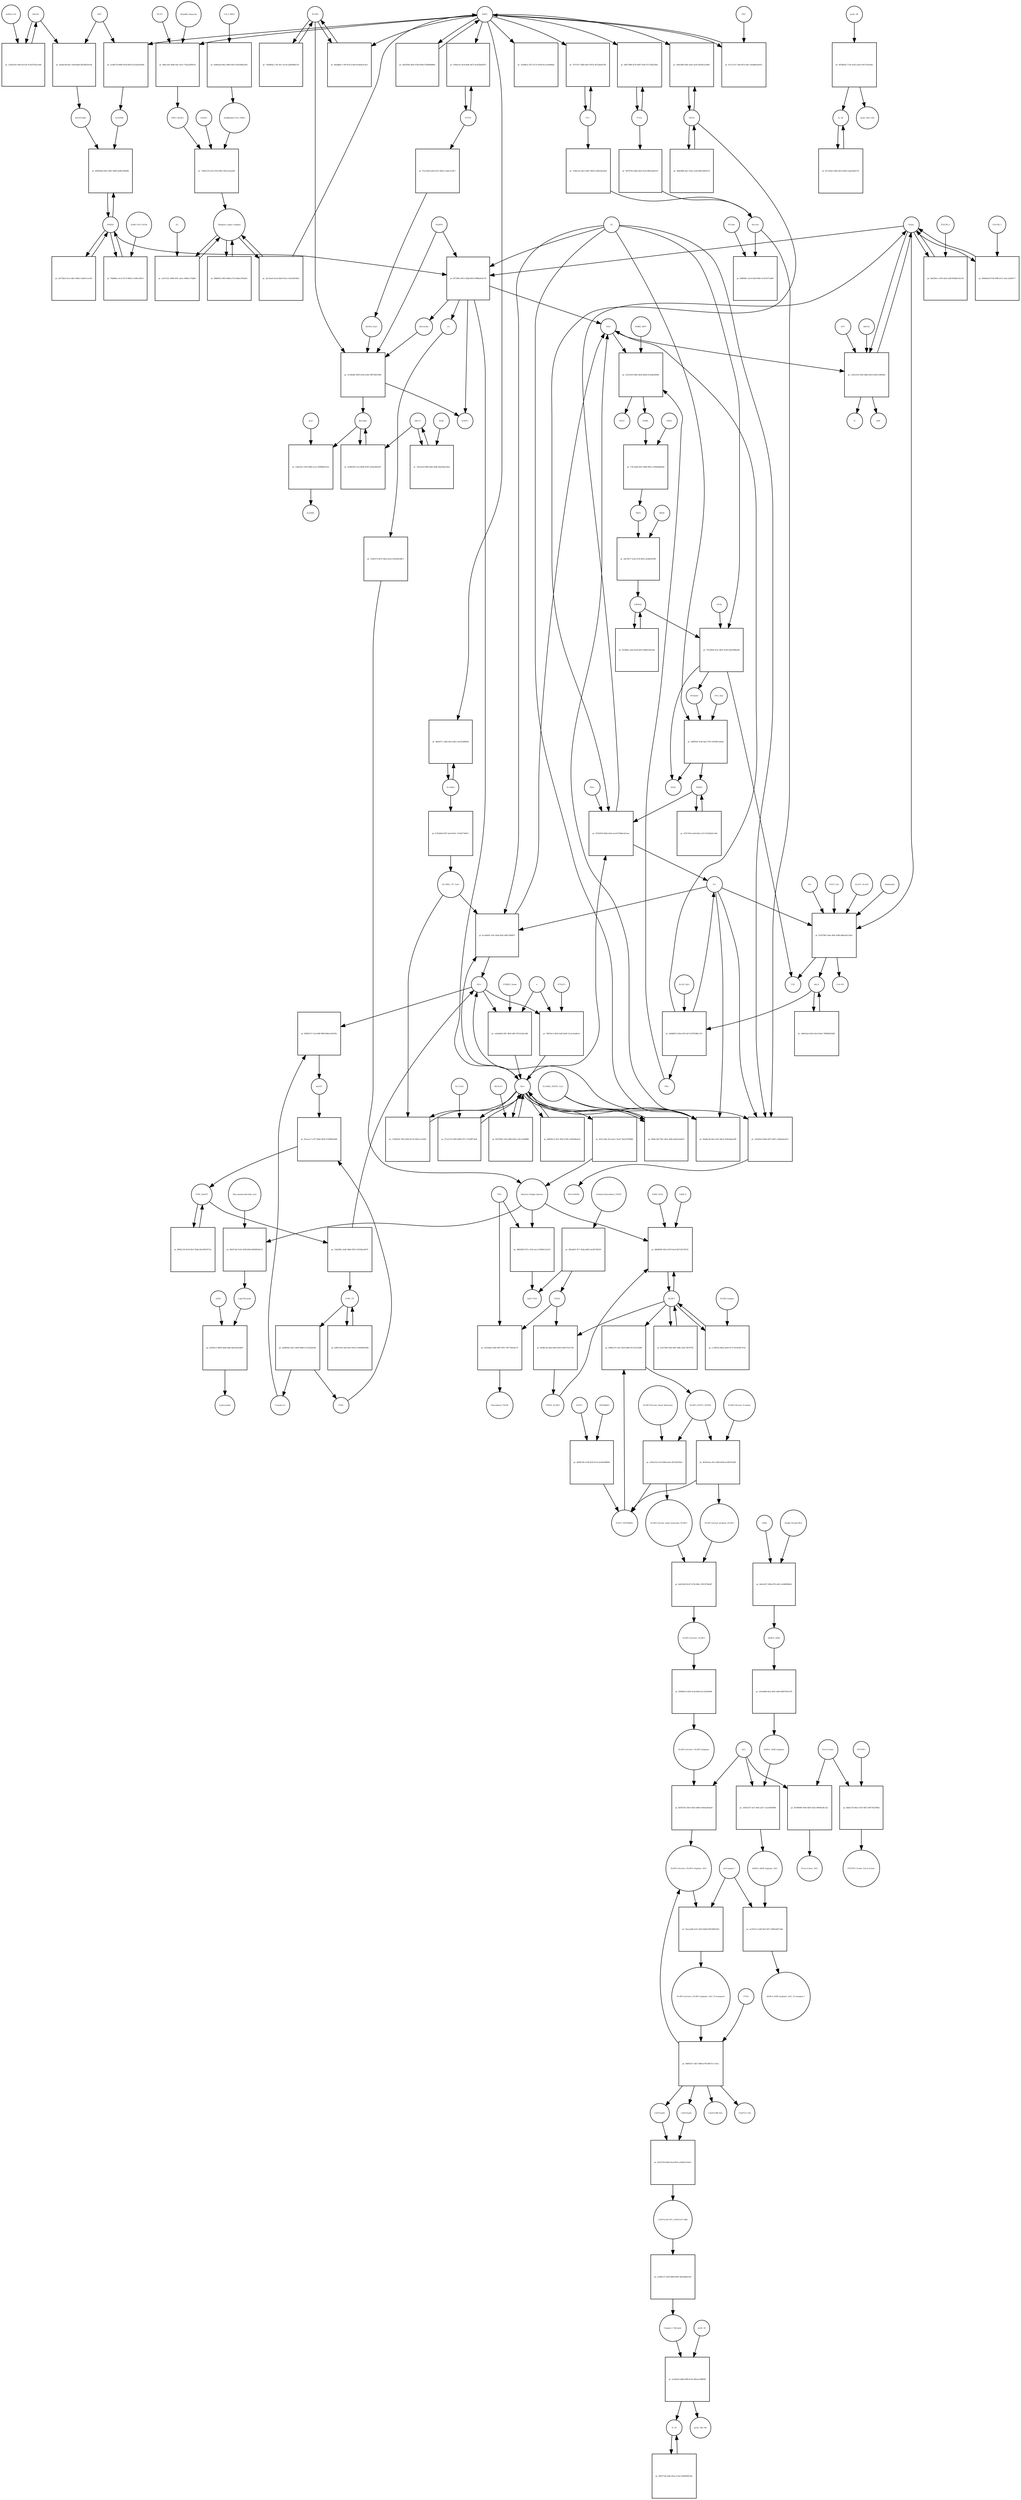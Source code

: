 strict digraph  {
Heme [annotation="urn_miriam_obo.chebi_CHEBI%3A30413", bipartite=0, cls="simple chemical", fontsize=4, label=Heme, shape=circle];
"pr_6f729fe3-df13-458d-b933-099fbe433c78" [annotation="", bipartite=1, cls=process, fontsize=4, label="pr_6f729fe3-df13-458d-b933-099fbe433c78", shape=square];
Biliverdin [annotation="urn_miriam_obo.chebi_CHEBI%3A17033", bipartite=0, cls="simple chemical", fontsize=4, label=Biliverdin, shape=circle];
HMOX1 [annotation=urn_miriam_uniprot_P09601, bipartite=0, cls=macromolecule, fontsize=4, label=HMOX1, shape=circle];
O2 [annotation="urn_miriam_obo.chebi_CHEBI%3A15379", bipartite=0, cls="simple chemical", fontsize=4, label=O2, shape=circle];
NADPH [annotation="urn_miriam_obo.chebi_CHEBI%3A16474", bipartite=0, cls="simple chemical", fontsize=4, label=NADPH, shape=circle];
H2O [annotation="urn_miriam_obo.chebi_CHEBI%3A15377", bipartite=0, cls="simple chemical", fontsize=4, label=H2O, shape=circle];
"Fe2+" [annotation="urn_miriam_obo.chebi_CHEBI%3A29033", bipartite=0, cls="simple chemical", fontsize=4, label="Fe2+", shape=circle];
"NADP+" [annotation="urn_miriam_obo.chebi_CHEBI%3A18009", bipartite=0, cls="simple chemical", fontsize=4, label="NADP+", shape=circle];
CO [annotation="urn_miriam_obo.chebi_CHEBI%3A17245", bipartite=0, cls="simple chemical", fontsize=4, label=CO, shape=circle];
"pr_5be050c1-1d7b-4eaf-a36f-f826b2161e39" [annotation="", bipartite=1, cls=process, fontsize=4, label="pr_5be050c1-1d7b-4eaf-a36f-f826b2161e39", shape=square];
"FLVCR1-2" [annotation=urn_miriam_uniprot_Q9Y5Y0, bipartite=0, cls=macromolecule, fontsize=4, label="FLVCR1-2", shape=circle];
"pr_3c18eb4e-4903-4cb4-a384-399792f51d96" [annotation="", bipartite=1, cls=process, fontsize=4, label="pr_3c18eb4e-4903-4cb4-a384-399792f51d96", shape=square];
Bilirubin [annotation="urn_miriam_obo.chebi_CHEBI%3A16990", bipartite=0, cls="simple chemical", fontsize=4, label=Bilirubin, shape=circle];
BLVRB [annotation=urn_miriam_uniprot_P30043, bipartite=0, cls=macromolecule, fontsize=4, label=BLVRB, shape=circle];
"BLVRA_Zn2+" [annotation="urn_miriam_obo.chebi_CHEBI%3A29805|urn_miriam_uniprot_P53004", bipartite=0, cls=complex, fontsize=4, label="BLVRA_Zn2+", shape=circle];
"pr_ae28f258-121a-49d4-9c06-3c94a30ea567" [annotation="", bipartite=1, cls=process, fontsize=4, label="pr_ae28f258-121a-49d4-9c06-3c94a30ea567", shape=square];
ABCC1 [annotation=urn_miriam_uniprot_P02768, bipartite=0, cls=macromolecule, fontsize=4, label=ABCC1, shape=circle];
"pr_13823412-5562-46b4-ace3-3f588d055cb3" [annotation="", bipartite=1, cls=process, fontsize=4, label="pr_13823412-5562-46b4-ace3-3f588d055cb3", shape=square];
ALB [annotation=urn_miriam_uniprot_P02768, bipartite=0, cls=macromolecule, fontsize=4, label=ALB, shape=circle];
"ALB/BIL" [annotation="urn_miriam_uniprot_P02768|urn_miriam_obo.chebi_CHEBI%3A16990", bipartite=0, cls=complex, fontsize=4, label="ALB/BIL", shape=circle];
NRF2 [annotation="", bipartite=0, cls=macromolecule, fontsize=4, label=NRF2, shape=circle];
"pr_2c4bf716-6690-455d-8455-b123e45e59b4" [annotation="", bipartite=1, cls=process, fontsize=4, label="pr_2c4bf716-6690-455d-8455-b123e45e59b4", shape=square];
MAF [annotation=urn_miriam_uniprot_O75444, bipartite=0, cls=macromolecule, fontsize=4, label=MAF, shape=circle];
"Nrf2/Maf" [annotation="", bipartite=0, cls=complex, fontsize=4, label="Nrf2/Maf", shape=circle];
"pr_ed2afc9b-0fec-43fd-bb04-d832f8203c64" [annotation="", bipartite=1, cls=process, fontsize=4, label="pr_ed2afc9b-0fec-43fd-bb04-d832f8203c64", shape=square];
BACH1 [annotation=urn_miriam_uniprot_O14867, bipartite=0, cls=macromolecule, fontsize=4, label=BACH1, shape=circle];
"BACH1/Maf" [annotation="", bipartite=0, cls=complex, fontsize=4, label="BACH1/Maf", shape=circle];
"pr_22202e18-cfb9-4cf3-8c74-fef57ba1c6d4" [annotation="", bipartite=1, cls=process, fontsize=4, label="pr_22202e18-cfb9-4cf3-8c74-fef57ba1c6d4", shape=square];
"miRNA-155" [annotation=urn_miriam_ncbigene_406947, bipartite=0, cls="nucleic acid feature", fontsize=4, label="miRNA-155", shape=circle];
"pr_b04564a8-04a1-44b7-9d0d-4a4f5c90fd08" [annotation="", bipartite=1, cls=process, fontsize=4, label="pr_b04564a8-04a1-44b7-9d0d-4a4f5c90fd08", shape=square];
PRIN9 [annotation="urn_miriam_obo.chebi_CHEBI%3A15430", bipartite=0, cls="simple chemical", fontsize=4, label=PRIN9, shape=circle];
"pr_5391f033-8d2b-4a54-aac9-874bbcda7aae" [annotation="", bipartite=1, cls=process, fontsize=4, label="pr_5391f033-8d2b-4a54-aac9-874bbcda7aae", shape=square];
FECH [annotation=urn_miriam_uniprot_P22830, bipartite=0, cls=macromolecule, fontsize=4, label=FECH, shape=circle];
"Pb2+" [annotation="urn_miriam_obo.chebi_CHEBI%3A27889", bipartite=0, cls="simple chemical", fontsize=4, label="Pb2+", shape=circle];
"H+" [annotation="urn_miriam_obo.chebi_CHEBI%3A15378", bipartite=0, cls="simple chemical", fontsize=4, label="H+", shape=circle];
"SUCC-CoA" [annotation="urn_miriam_obo.chebi_CHEBI%3A57292", bipartite=0, cls="simple chemical", fontsize=4, label="SUCC-CoA", shape=circle];
"pr_03357865-18ea-40fe-938b-d66aa05136e4" [annotation="", bipartite=1, cls=process, fontsize=4, label="pr_03357865-18ea-40fe-938b-d66aa05136e4", shape=square];
dALA [annotation="urn_miriam_obo.chebi_CHEBI%3A356416", bipartite=0, cls="simple chemical", fontsize=4, label=dALA, shape=circle];
ALAS1_ALAS2 [annotation="urn_miriam_uniprot_P13196|urn_miriam_uniprot_P22557", bipartite=0, cls=complex, fontsize=4, label=ALAS1_ALAS2, shape=circle];
Panhematin [annotation="urn_miriam_obo.chebi_CHEBI%3A50385", bipartite=0, cls="simple chemical", fontsize=4, label=Panhematin, shape=circle];
Gly [annotation="urn_miriam_obo.chebi_CHEBI%3A57305", bipartite=0, cls="simple chemical", fontsize=4, label=Gly, shape=circle];
"CoA-SH" [annotation="urn_miriam_obo.chebi_CHEBI%3A15346", bipartite=0, cls="simple chemical", fontsize=4, label="CoA-SH", shape=circle];
CO2 [annotation="urn_miriam_obo.chebi_CHEBI%3A16526", bipartite=0, cls="simple chemical", fontsize=4, label=CO2, shape=circle];
"pr_06bc1d1e-d0df-42fc-ab11-702aa50f951d" [annotation="", bipartite=1, cls=process, fontsize=4, label="pr_06bc1d1e-d0df-42fc-ab11-702aa50f951d", shape=square];
KEAP1 [annotation=urn_miriam_uniprot_Q14145, bipartite=0, cls=macromolecule, fontsize=4, label=KEAP1, shape=circle];
NRF2_KEAP1 [annotation="urn_miriam_uniprot_Q14145|urn_miriam_uniprot_Q16236", bipartite=0, cls=complex, fontsize=4, label=NRF2_KEAP1, shape=circle];
"Dimethly fumarate" [annotation="urn_miriam_obo.chebi_CHEBI%3A76004", bipartite=0, cls="simple chemical", fontsize=4, label="Dimethly fumarate", shape=circle];
"Ubiquitin Ligase Complex" [annotation="urn_miriam_uniprot_Q14145|urn_miriam_uniprot_Q15843|urn_miriam_uniprot_Q13618|urn_miriam_uniprot_P62877|urn_miriam_uniprot_Q16236|urn_miriam_uniprot_P0CG48|urn_miriam_pubmed_19940261|urn_miriam_interpro_IPR000608", bipartite=0, cls=complex, fontsize=4, label="Ubiquitin Ligase Complex", shape=circle];
"pr_b9bbf912-0f54-44bd-a723-640aa7054261" [annotation="", bipartite=1, cls=process, fontsize=4, label="pr_b9bbf912-0f54-44bd-a723-640aa7054261", shape=square];
"pr_44d46851-bd3a-42f3-8e7d-0d7f288ac101" [annotation="", bipartite=1, cls=process, fontsize=4, label="pr_44d46851-bd3a-42f3-8e7d-0d7f288ac101", shape=square];
PBG [annotation="urn_miriam_obo.chebi_CHEBI%3A58126", bipartite=0, cls="simple chemical", fontsize=4, label=PBG, shape=circle];
"ALAD_Zn2+" [annotation="urn_miriam_uniprot_P13716|urn_miriam_obo.chebi_CHEBI%3A29105", bipartite=0, cls=complex, fontsize=4, label="ALAD_Zn2+", shape=circle];
"pr_e2522203-fdbe-4b5d-8a8d-d15adb5d04f6" [annotation="", bipartite=1, cls=process, fontsize=4, label="pr_e2522203-fdbe-4b5d-8a8d-d15adb5d04f6", shape=square];
HMBL [annotation="urn_miriam_obo.chebi_CHEBI%3A57845", bipartite=0, cls="simple chemical", fontsize=4, label=HMBL, shape=circle];
HMBS_DIPY [annotation="urn_miriam_obo.chebi_CHEBI%3A36319|urn_miriam_uniprot_P08397", bipartite=0, cls=complex, fontsize=4, label=HMBS_DIPY, shape=circle];
"NH4+" [annotation="urn_miriam_obo.chebi_CHEBI%3A28938", bipartite=0, cls="simple chemical", fontsize=4, label="NH4+", shape=circle];
"pr_179c3e6b-3837-4b04-9852-c585deb6be9d" [annotation="", bipartite=1, cls=process, fontsize=4, label="pr_179c3e6b-3837-4b04-9852-c585deb6be9d", shape=square];
URO3 [annotation="urn_miriam_obo.chebi_CHEBI%3A15437", bipartite=0, cls="simple chemical", fontsize=4, label=URO3, shape=circle];
UROS [annotation=urn_miriam_uniprot_P10746, bipartite=0, cls=macromolecule, fontsize=4, label=UROS, shape=circle];
"pr_a4e7de77-2a2f-4130-881a-af28af2f1f8f" [annotation="", bipartite=1, cls=process, fontsize=4, label="pr_a4e7de77-2a2f-4130-881a-af28af2f1f8f", shape=square];
COPRO3 [annotation="urn_miriam_obo.chebi_CHEBI%3A15439", bipartite=0, cls="simple chemical", fontsize=4, label=COPRO3, shape=circle];
UROD [annotation=urn_miriam_uniprot_P06132, bipartite=0, cls=macromolecule, fontsize=4, label=UROD, shape=circle];
"pr_7f1c6644-552c-4d91-9c84-e46c9fdfb269" [annotation="", bipartite=1, cls=process, fontsize=4, label="pr_7f1c6644-552c-4d91-9c84-e46c9fdfb269", shape=square];
PPGEN9 [annotation="urn_miriam_obo.chebi_CHEBI%3A15435", bipartite=0, cls="simple chemical", fontsize=4, label=PPGEN9, shape=circle];
CPOX [annotation=urn_miriam_uniprot_P36551, bipartite=0, cls=macromolecule, fontsize=4, label=CPOX, shape=circle];
H2O2 [annotation="urn_miriam_obo.chebi_CHEBI%3A16240", bipartite=0, cls="simple chemical", fontsize=4, label=H2O2, shape=circle];
"pr_a08f05d7-4cdf-4acf-970c-49166fc2daa0" [annotation="", bipartite=1, cls=process, fontsize=4, label="pr_a08f05d7-4cdf-4acf-970c-49166fc2daa0", shape=square];
PPO_FAD [annotation="urn_miriam_obo.chebi_CHEBI%3A16238|urn_miriam_uniprot_P50336", bipartite=0, cls=complex, fontsize=4, label=PPO_FAD, shape=circle];
"pr_daf2958a-d45f-476b-839d-f7a8009b9bfe" [annotation="", bipartite=1, cls=process, fontsize=4, label="pr_daf2958a-d45f-476b-839d-f7a8009b9bfe", shape=square];
"pr_e69d14a5-d3e6-42a3-b0e5-789680632fd6" [annotation="", bipartite=1, cls="uncertain process", fontsize=4, label="pr_e69d14a5-d3e6-42a3-b0e5-789680632fd6", shape=square];
"pr_f5c88fee-a0af-4a30-b6c9-04b8253f5e4a" [annotation="", bipartite=1, cls="uncertain process", fontsize=4, label="pr_f5c88fee-a0af-4a30-b6c9-04b8253f5e4a", shape=square];
"pr_4791741b-eebf-46a5-a131-87a65b2e134e" [annotation="", bipartite=1, cls="uncertain process", fontsize=4, label="pr_4791741b-eebf-46a5-a131-87a65b2e134e", shape=square];
"Poly-unsaturated fatty acid" [annotation="urn_miriam_obo.chebi_CHEBI%3A26208", bipartite=0, cls="simple chemical", fontsize=4, label="Poly-unsaturated fatty acid", shape=circle];
"pr_f8e97cbb-5142-439f-b94d-000f4f028c25" [annotation="", bipartite=1, cls=process, fontsize=4, label="pr_f8e97cbb-5142-439f-b94d-000f4f028c25", shape=square];
"Lipid Peroxide" [annotation="urn_miriam_obo.chebi_CHEBI%3A61051", bipartite=0, cls="simple chemical", fontsize=4, label="Lipid Peroxide", shape=circle];
"Reactive Oxygen Species" [annotation="urn_miriam_obo.chebi_CHEBI%3A26523", bipartite=0, cls="simple chemical", fontsize=4, label="Reactive Oxygen Species", shape=circle];
"pr_1d32d5a5-f6b0-4d75-a643-c39d2a6a2915" [annotation="", bipartite=1, cls=process, fontsize=4, label="pr_1d32d5a5-f6b0-4d75-a643-c39d2a6a2915", shape=square];
"Fe(3+)O(OH)" [annotation="urn_miriam_obo.chebi_CHEBI%3A78619", bipartite=0, cls="simple chemical", fontsize=4, label="Fe(3+)O(OH)", shape=circle];
Ferritin [annotation=urn_miriam_uniprot_P02794, bipartite=0, cls=complex, fontsize=4, label=Ferritin, shape=circle];
"pr_7c646226-7942-4d50-8c18-160e1c2c9243" [annotation="", bipartite=1, cls=process, fontsize=4, label="pr_7c646226-7942-4d50-8c18-160e1c2c9243", shape=square];
"SLC40A1_CP_Cu2+" [annotation="urn_miriam_uniprot_P00450|urn_miriam_uniprot_Q9NP59|urn_miriam_obo.chebi_CHEBI%3A29036", bipartite=0, cls=complex, fontsize=4, label="SLC40A1_CP_Cu2+", shape=circle];
"pr_bc3a4645-218c-45de-bb1f-affb176bf831" [annotation="", bipartite=1, cls=process, fontsize=4, label="pr_bc3a4645-218c-45de-bb1f-affb176bf831", shape=square];
"Fe3+" [annotation="urn_miriam_obo.chebi_CHEBI%3A29034", bipartite=0, cls="simple chemical", fontsize=4, label="Fe3+", shape=circle];
SLC40A1 [annotation=urn_miriam_ncbigene_30061, bipartite=0, cls="nucleic acid feature", fontsize=4, label=SLC40A1, shape=circle];
"pr_8bef0711-1b83-40c4-affa-cdc047dd802b" [annotation="", bipartite=1, cls=process, fontsize=4, label="pr_8bef0711-1b83-40c4-affa-cdc047dd802b", shape=square];
FTH1 [annotation=urn_miriam_ncbigene_2495, bipartite=0, cls="nucleic acid feature", fontsize=4, label=FTH1, shape=circle];
"pr_e8917998-427b-4097-9245-971728a52f0a" [annotation="", bipartite=1, cls=process, fontsize=4, label="pr_e8917998-427b-4097-9245-971728a52f0a", shape=square];
FTL [annotation=urn_miriam_ncbigene_2512, bipartite=0, cls="nucleic acid feature", fontsize=4, label=FTL, shape=circle];
"pr_76727fc7-d4f9-4e67-9974-3b72a6a937fb" [annotation="", bipartite=1, cls=process, fontsize=4, label="pr_76727fc7-d4f9-4e67-9974-3b72a6a937fb", shape=square];
"pr_56f7d7b5-29ba-4fa0-931b-bffdcab03107" [annotation="", bipartite=1, cls=process, fontsize=4, label="pr_56f7d7b5-29ba-4fa0-931b-bffdcab03107", shape=square];
"pr_743b1e1e-d0c2-4b47-9828-143b224e36a5" [annotation="", bipartite=1, cls=process, fontsize=4, label="pr_743b1e1e-d0c2-4b47-9828-143b224e36a5", shape=square];
"pr_39ee2fb9-58d1-4e0c-ba3f-a8526ca53dd1" [annotation="", bipartite=1, cls=process, fontsize=4, label="pr_39ee2fb9-58d1-4e0c-ba3f-a8526ca53dd1", shape=square];
"pr_49ab586f-dae7-424c-af34-9d021bf61b70" [annotation="", bipartite=1, cls=process, fontsize=4, label="pr_49ab586f-dae7-424c-af34-9d021bf61b70", shape=square];
"pr_af175b23-5ece-48e1-b9b2-13af0c5cec56" [annotation="", bipartite=1, cls=process, fontsize=4, label="pr_af175b23-5ece-48e1-b9b2-13af0c5cec56", shape=square];
BLVRA [annotation=urn_miriam_ncbigene_644, bipartite=0, cls="nucleic acid feature", fontsize=4, label=BLVRA, shape=circle];
"pr_03f4ecee-9cf4-4fde-9d73-4c435bfe9d73" [annotation="", bipartite=1, cls=process, fontsize=4, label="pr_03f4ecee-9cf4-4fde-9d73-4c435bfe9d73", shape=square];
"pr_4faddbdc-c709-41f2-b7dd-b1e4e8cdc416" [annotation="", bipartite=1, cls=process, fontsize=4, label="pr_4faddbdc-c709-41f2-b7dd-b1e4e8cdc416", shape=square];
"pr_7436f6da-c70e-45c1-8c1b-a26ff489a7e5" [annotation="", bipartite=1, cls=process, fontsize=4, label="pr_7436f6da-c70e-45c1-8c1b-a26ff489a7e5", shape=square];
"pr_f7a13544-e2d3-4531-94a6-1cebfc2c04c7" [annotation="", bipartite=1, cls=process, fontsize=4, label="pr_f7a13544-e2d3-4531-94a6-1cebfc2c04c7", shape=square];
"pr_fa7b2644-6307-4ae9-8e5c-7414b774d67c" [annotation="", bipartite=1, cls=process, fontsize=4, label="pr_fa7b2644-6307-4ae9-8e5c-7414b774d67c", shape=square];
"pr_f60f999c-3a1d-4204-96b5-2c021677a699" [annotation="", bipartite=1, cls=process, fontsize=4, label="pr_f60f999c-3a1d-4204-96b5-2c021677a699", shape=square];
NCOA4 [annotation=urn_miriam_uniprot_Q13772, bipartite=0, cls=macromolecule, fontsize=4, label=NCOA4, shape=circle];
"pr_c6e56d44-20f1-4f04-a96f-307e22ebc946" [annotation="", bipartite=1, cls=process, fontsize=4, label="pr_c6e56d44-20f1-4f04-a96f-307e22ebc946", shape=square];
CYBRD1_Heme [annotation="urn_miriam_uniprot_Q53TN4|urn_miriam_obo.chebi_CHEBI%3A30413", bipartite=0, cls=complex, fontsize=4, label=CYBRD1_Heme, shape=circle];
"e-" [annotation="urn_miriam_obo.chebi_CHEBI%3A10545", bipartite=0, cls="simple chemical", fontsize=4, label="e-", shape=circle];
"pr_071e2723-285f-4d86-957c-f72af9f73e0f" [annotation="", bipartite=1, cls=process, fontsize=4, label="pr_071e2723-285f-4d86-957c-f72af9f73e0f", shape=square];
SLC11A2 [annotation=urn_miriam_uniprot_P49281, bipartite=0, cls=macromolecule, fontsize=4, label=SLC11A2, shape=circle];
"pr_b185d1c3-8859-4ad6-abfb-8de25ae63b87" [annotation="", bipartite=1, cls=process, fontsize=4, label="pr_b185d1c3-8859-4ad6-abfb-8de25ae63b87", shape=square];
"Lipid alcohol" [annotation="urn_miriam_obo.chebi_CHEBI%3A24026", bipartite=0, cls="simple chemical", fontsize=4, label="Lipid alcohol", shape=circle];
GPX4 [annotation=urn_miriam_uniprot_P36969, bipartite=0, cls=macromolecule, fontsize=4, label=GPX4, shape=circle];
"pr_70dbd4cc-6ccf-4175-892b-c1e99ce3ffc9" [annotation="", bipartite=1, cls=process, fontsize=4, label="pr_70dbd4cc-6ccf-4175-892b-c1e99ce3ffc9", shape=square];
"SARS-CoV-2 Orf3a" [annotation="urn_miriam_uniprot_P0DTC3|urn_miriam_taxonomy_2697049", bipartite=0, cls=macromolecule, fontsize=4, label="SARS-CoV-2 Orf3a", shape=circle];
"pr_d321c36a-221a-4ac7-9c42-7be2e4749882" [annotation="", bipartite=1, cls=process, fontsize=4, label="pr_d321c36a-221a-4ac7-9c42-7be2e4749882", shape=square];
"pr_c4fcdce9-69fb-4dd1-8a8f-aba83dea59a5" [annotation="", bipartite=1, cls=process, fontsize=4, label="pr_c4fcdce9-69fb-4dd1-8a8f-aba83dea59a5", shape=square];
Orf9c [annotation=urn_miriam_taxonomy_2697049, bipartite=0, cls=macromolecule, fontsize=4, label=Orf9c, shape=circle];
CUL3_RBX1 [annotation="urn_miriam_uniprot_Q13618|urn_miriam_uniprot_P62877", bipartite=0, cls=complex, fontsize=4, label=CUL3_RBX1, shape=circle];
"pr_fa0b02a4-64e2-4862-9e91-620328b5a565" [annotation="", bipartite=1, cls=process, fontsize=4, label="pr_fa0b02a4-64e2-4862-9e91-620328b5a565", shape=square];
"Neddylated CUL3_RBX1" [annotation="urn_miriam_uniprot_Q15843|urn_miriam_uniprot_Q13618|urn_miriam_uniprot_P62877", bipartite=0, cls=complex, fontsize=4, label="Neddylated CUL3_RBX1", shape=circle];
"pr_3cf6dfa3-3357-4175-b199-0e1cb16084a6" [annotation="", bipartite=1, cls=process, fontsize=4, label="pr_3cf6dfa3-3357-4175-b199-0e1cb16084a6", shape=square];
"pr_71862129-2e23-4702-9f02-1f6c5a1eaa04" [annotation="", bipartite=1, cls=process, fontsize=4, label="pr_71862129-2e23-4702-9f02-1f6c5a1eaa04", shape=square];
CAND1 [annotation=urn_miriam_uniprot_Q86VP6, bipartite=0, cls=macromolecule, fontsize=4, label=CAND1, shape=circle];
E2 [annotation=urn_miriam_interpro_IPR000608, bipartite=0, cls=macromolecule, fontsize=4, label=E2, shape=circle];
"pr_cd151221-2609-470c-adca-348fa1172db0" [annotation="", bipartite=1, cls=process, fontsize=4, label="pr_cd151221-2609-470c-adca-348fa1172db0", shape=square];
"pr_b111cc07-7abf-447e-9ae7-a6adb6cbe935" [annotation="", bipartite=1, cls=process, fontsize=4, label="pr_b111cc07-7abf-447e-9ae7-a6adb6cbe935", shape=square];
PKC [annotation="urn_miriam_pubmed_12198130|urn_miriam_interpro_IPR012233", bipartite=0, cls=macromolecule, fontsize=4, label=PKC, shape=circle];
"pr_65b06ae8-9726-4f90-b111-5aec3a2fd177" [annotation="", bipartite=1, cls=process, fontsize=4, label="pr_65b06ae8-9726-4f90-b111-5aec3a2fd177", shape=square];
"FLVCR1-1" [annotation=urn_miriam_uniprot_Q9Y5Y0, bipartite=0, cls=macromolecule, fontsize=4, label="FLVCR1-1", shape=circle];
"pr_ce82ce5e-5e85-4dbe-8e63-b56e214669a8" [annotation="", bipartite=1, cls=process, fontsize=4, label="pr_ce82ce5e-5e85-4dbe-8e63-b56e214669a8", shape=square];
ABCG2 [annotation=urn_miriam_uniprot_Q9UNQ0, bipartite=0, cls="macromolecule multimer", fontsize=4, label=ABCG2, shape=circle];
ATP [annotation="urn_miriam_obo.chebi_CHEBI%3A30616", bipartite=0, cls="simple chemical", fontsize=4, label=ATP, shape=circle];
Pi [annotation="urn_miriam_obo.chebi_CHEBI%3A18367", bipartite=0, cls="simple chemical", fontsize=4, label=Pi, shape=circle];
ADP [annotation="urn_miriam_obo.chebi_CHEBI%3A456216", bipartite=0, cls="simple chemical", fontsize=4, label=ADP, shape=circle];
"pr_9564c244-78ec-461a-9afb-afe6a5aabf33" [annotation="", bipartite=1, cls=process, fontsize=4, label="pr_9564c244-78ec-461a-9afb-afe6a5aabf33", shape=square];
"SLC40A1_HEPH_Cu2+" [annotation="urn_miriam_uniprot_Q9BQS7|urn_miriam_uniprot_Q9NP59|urn_miriam_obo.chebi_CHEBI%3A28694", bipartite=0, cls=complex, fontsize=4, label="SLC40A1_HEPH_Cu2+", shape=circle];
"pr_05a6bc5b-0fea-4af1-b8c8-35361ddaa599" [annotation="", bipartite=1, cls=process, fontsize=4, label="pr_05a6bc5b-0fea-4af1-b8c8-35361ddaa599", shape=square];
"pr_9fd06373-7e1d-4bff-8f9d-866e3e30194c" [annotation="", bipartite=1, cls=process, fontsize=4, label="pr_9fd06373-7e1d-4bff-8f9d-866e3e30194c", shape=square];
Transferrin [annotation=urn_miriam_uniprot_P02787, bipartite=0, cls=macromolecule, fontsize=4, label=Transferrin, shape=circle];
holoTF [annotation="urn_miriam_uniprot_P02787|urn_miriam_obo.chebi_CHEBI%3A29034", bipartite=0, cls=complex, fontsize=4, label=holoTF, shape=circle];
TFRC [annotation=urn_miriam_uniprot_P02786, bipartite=0, cls="macromolecule multimer", fontsize=4, label=TFRC, shape=circle];
"pr_93caecc7-e7f7-4b6e-861b-b73f885fe666" [annotation="", bipartite=1, cls=process, fontsize=4, label="pr_93caecc7-e7f7-4b6e-861b-b73f885fe666", shape=square];
TFRC_holoTF [annotation="urn_miriam_uniprot_P02787|urn_miriam_obo.chebi_CHEBI%3A29034|urn_miriam_uniprot_P02786", bipartite=0, cls=complex, fontsize=4, label=TFRC_holoTF, shape=circle];
"pr_8f822c39-5b7d-40e7-824b-00c045b7b73a" [annotation="", bipartite=1, cls=process, fontsize=4, label="pr_8f822c39-5b7d-40e7-824b-00c045b7b73a", shape=square];
"pr_7ab62f8e-3ed9-44b6-9592-33552bee0470" [annotation="", bipartite=1, cls=process, fontsize=4, label="pr_7ab62f8e-3ed9-44b6-9592-33552bee0470", shape=square];
TFRC_TF [annotation="urn_miriam_uniprot_P02787|urn_miriam_uniprot_P02786", bipartite=0, cls=complex, fontsize=4, label=TFRC_TF, shape=circle];
"pr_7bf91ec5-4b50-4a0f-bd38-21a5c3aa8e3a" [annotation="", bipartite=1, cls=process, fontsize=4, label="pr_7bf91ec5-4b50-4a0f-bd38-21a5c3aa8e3a", shape=square];
STEAP3 [annotation=urn_miriam_uniprot_Q658P3, bipartite=0, cls=macromolecule, fontsize=4, label=STEAP3, shape=circle];
"pr_fd270602-c81b-4f46-b932-ce9c3cdd6986" [annotation="", bipartite=1, cls=process, fontsize=4, label="pr_fd270602-c81b-4f46-b932-ce9c3cdd6986", shape=square];
MCOLN1 [annotation=urn_miriam_uniprot_Q9GZU1, bipartite=0, cls=macromolecule, fontsize=4, label=MCOLN1, shape=circle];
"pr_4d939e31-9cf1-4f9a-b708-1c60454b3e41" [annotation="", bipartite=1, cls=process, fontsize=4, label="pr_4d939e31-9cf1-4f9a-b708-1c60454b3e41", shape=square];
"pr_43661359-cde6-40c5-90c6-ce6449443408" [annotation="", bipartite=1, cls=process, fontsize=4, label="pr_43661359-cde6-40c5-90c6-ce6449443408", shape=square];
"pr_ad9483b1-b4c5-4445-89b9-5cc5a92eb3fa" [annotation="", bipartite=1, cls=process, fontsize=4, label="pr_ad9483b1-b4c5-4445-89b9-5cc5a92eb3fa", shape=square];
"pr_3ec32eef-9ced-44e0-913a-c55acf8c84cb" [annotation="", bipartite=1, cls=process, fontsize=4, label="pr_3ec32eef-9ced-44e0-913a-c55acf8c84cb", shape=square];
"Oxidized thioredoxin_TXNIP" [annotation="urn_miriam_uniprot_P10599|urn_miriam_uniprot_Q9H3M7", bipartite=0, cls=complex, fontsize=4, label="Oxidized thioredoxin_TXNIP", shape=circle];
"pr_5fb3def9-7fc7-45da-b94f-2ae28734f329" [annotation="", bipartite=1, cls=process, fontsize=4, label="pr_5fb3def9-7fc7-45da-b94f-2ae28734f329", shape=square];
TXNIP [annotation=urn_miriam_uniprot_Q9H3M7, bipartite=0, cls=macromolecule, fontsize=4, label=TXNIP, shape=circle];
"2xHC-TXN" [annotation=urn_miriam_uniprot_P10599, bipartite=0, cls=macromolecule, fontsize=4, label="2xHC-TXN", shape=circle];
NLRP3 [annotation=urn_miriam_uniprot_Q96P20, bipartite=0, cls=macromolecule, fontsize=4, label=NLRP3, shape=circle];
"pr_cc4391fa-89aa-4a50-9c75-91e4cf8c57ed" [annotation="", bipartite=1, cls=process, fontsize=4, label="pr_cc4391fa-89aa-4a50-9c75-91e4cf8c57ed", shape=square];
"Nf-KB Complex" [annotation="urn_miriam_uniprot_P19838|urn_miriam_uniprot_Q04206|urn_miriam_uniprot_Q00653", bipartite=0, cls=complex, fontsize=4, label="Nf-KB Complex", shape=circle];
"pr_b14739fe-92fa-40f1-9d8c-d42c79e7676c" [annotation="", bipartite=1, cls=process, fontsize=4, label="pr_b14739fe-92fa-40f1-9d8c-d42c79e7676c", shape=square];
TXN [annotation=urn_miriam_uniprot_P10599, bipartite=0, cls=macromolecule, fontsize=4, label=TXN, shape=circle];
"pr_486504f2-871c-412e-aac3-560b4114cf19" [annotation="", bipartite=1, cls=process, fontsize=4, label="pr_486504f2-871c-412e-aac3-560b4114cf19", shape=square];
"pr_5cf2a4be-25d0-4997-897c-09773b424c79" [annotation="", bipartite=1, cls=process, fontsize=4, label="pr_5cf2a4be-25d0-4997-897c-09773b424c79", shape=square];
Thioredoxin_TXNIP [annotation="urn_miriam_uniprot_P10599|urn_miriam_uniprot_Q9H3M7", bipartite=0, cls=complex, fontsize=4, label=Thioredoxin_TXNIP, shape=circle];
HSP90AB1 [annotation=urn_miriam_uniprot_P08238, bipartite=0, cls=macromolecule, fontsize=4, label=HSP90AB1, shape=circle];
"pr_db285336-5c08-455f-9c32-bc64cff08082" [annotation="", bipartite=1, cls=process, fontsize=4, label="pr_db285336-5c08-455f-9c32-bc64cff08082", shape=square];
SUGT1 [annotation=urn_miriam_uniprot_Q9Y2Z0, bipartite=0, cls=macromolecule, fontsize=4, label=SUGT1, shape=circle];
SUGT1_HSP90AB1 [annotation="urn_miriam_uniprot_P08238|urn_miriam_uniprot_Q9Y2Z0", bipartite=0, cls=complex, fontsize=4, label=SUGT1_HSP90AB1, shape=circle];
"pr_598b1315-c6cf-4555-bd85-d1c55c01a6f8" [annotation="", bipartite=1, cls=process, fontsize=4, label="pr_598b1315-c6cf-4555-bd85-d1c55c01a6f8", shape=square];
NLRP3_SUGT1_HSP90 [annotation="urn_miriam_uniprot_P08238|urn_miriam_uniprot_Q96P20|urn_miriam_uniprot_Q9Y2Z0", bipartite=0, cls=complex, fontsize=4, label=NLRP3_SUGT1_HSP90, shape=circle];
"pr_843bfc26-afda-44a9-a093-42447510c746" [annotation="", bipartite=1, cls=process, fontsize=4, label="pr_843bfc26-afda-44a9-a093-42447510c746", shape=square];
TXNIP_NLRP3 [annotation="urn_miriam_uniprot_Q9H3M7|urn_miriam_uniprot_Q96P20", bipartite=0, cls=complex, fontsize=4, label=TXNIP_NLRP3, shape=circle];
"NLRP3 Elicitor Proteins" [annotation="urn_miriam_uniprot_P05067|urn_miriam_uniprot_P09616", bipartite=0, cls=macromolecule, fontsize=4, label="NLRP3 Elicitor Proteins", shape=circle];
"pr_0b7be55a-cf0c-4280-b05d-bc3ff0701d81" [annotation="", bipartite=1, cls=process, fontsize=4, label="pr_0b7be55a-cf0c-4280-b05d-bc3ff0701d81", shape=square];
"NLRP3 elicitor proteins_NLRP3" [annotation="urn_miriam_uniprot_P09616|urn_miriam_uniprot_P05067|urn_miriam_uniprot_Q96P20", bipartite=0, cls=complex, fontsize=4, label="NLRP3 elicitor proteins_NLRP3", shape=circle];
"NLRP3 Elicitor Small Molecules" [annotation="urn_miriam_obo.chebi_CHEBI%3A46661|urn_miriam_obo.chebi_CHEBI%3A16336|urn_miriam_obo.chebi_CHEBI%3A30563", bipartite=0, cls="simple chemical", fontsize=4, label="NLRP3 Elicitor Small Molecules", shape=circle];
"pr_c6f5a31d-15c8-4968-ab3e-6f57eff2f5b2" [annotation="", bipartite=1, cls=process, fontsize=4, label="pr_c6f5a31d-15c8-4968-ab3e-6f57eff2f5b2", shape=square];
"NLRP3 elicitor small molecules_NLRP3" [annotation="urn_miriam_obo.chebi_CHEBI%3A46661|urn_miriam_obo.chebi_CHEBI%3A16336|urn_miriam_obo.chebi_CHEBI%3A30563|urn_miriam_uniprot_Q96P20", bipartite=0, cls=complex, fontsize=4, label="NLRP3 elicitor small molecules_NLRP3", shape=circle];
"pr_0e831b29-9c87-475d-9b6c-55013f7d4447" [annotation="", bipartite=1, cls=process, fontsize=4, label="pr_0e831b29-9c87-475d-9b6c-55013f7d4447", shape=square];
"NLRP3 elicitors_NLRP3" [annotation="urn_miriam_uniprot_P05067|urn_miriam_uniprot_P09616|urn_miriam_uniprot_P08238|urn_miriam_uniprot_Q96P20|urn_miriam_uniprot_Q9Y2Z0|urn_miriam_obo.chebi_CHEBI%3A46661|urn_miriam_obo.chebi_CHEBI%3A16336|urn_miriam_obo.chebi_CHEBI%3A30563", bipartite=0, cls=complex, fontsize=4, label="NLRP3 elicitors_NLRP3", shape=circle];
"pr_83989a53-5d20-4c44-80e4-01c52feb4f94" [annotation="", bipartite=1, cls=process, fontsize=4, label="pr_83989a53-5d20-4c44-80e4-01c52feb4f94", shape=square];
"NLRP3 elicitors_NLRP3 oligomer" [annotation="urn_miriam_obo.chebi_CHEBI%3A36080", bipartite=0, cls="complex multimer", fontsize=4, label="NLRP3 elicitors_NLRP3 oligomer", shape=circle];
"pr_b4587261-48c0-4952-b8b4-c00e8a30da50" [annotation="", bipartite=1, cls=process, fontsize=4, label="pr_b4587261-48c0-4952-b8b4-c00e8a30da50", shape=square];
ASC [annotation=urn_miriam_uniprot_Q9ULZ3, bipartite=0, cls=macromolecule, fontsize=4, label=ASC, shape=circle];
"NLRP3 elicitors_NLRP3 oligomer_ASC" [annotation="urn_miriam_uniprot_Q9ULZ3|urn_miriam_obo.chebi_CHEBI%3A36080", bipartite=0, cls="complex multimer", fontsize=4, label="NLRP3 elicitors_NLRP3 oligomer_ASC", shape=circle];
"pr_d1acaa6b-5a31-4a02-bb49-62853695af24" [annotation="", bipartite=1, cls=process, fontsize=4, label="pr_d1acaa6b-5a31-4a02-bb49-62853695af24", shape=square];
"proCaspase-1" [annotation=urn_miriam_uniprot_P29466, bipartite=0, cls=macromolecule, fontsize=4, label="proCaspase-1", shape=circle];
"NLRP3 elicitors_NLRP3 oligomer_ASC_Procaspase1" [annotation="urn_miriam_uniprot_P29466|urn_miriam_uniprot_Q9ULZ3", bipartite=0, cls="complex multimer", fontsize=4, label="NLRP3 elicitors_NLRP3 oligomer_ASC_Procaspase1", shape=circle];
"pr_81094989-109e-4481-832e-4f060e38c32a" [annotation="", bipartite=1, cls=process, fontsize=4, label="pr_81094989-109e-4481-832e-4f060e38c32a", shape=square];
"Pyrin trimer" [annotation=urn_miriam_uniprot_O15553, bipartite=0, cls=complex, fontsize=4, label="Pyrin trimer", shape=circle];
"Pyrin trimer_ASC" [annotation="urn_miriam_uniprot_O15553|urn_miriam_uniprot_Q9ULZ3", bipartite=0, cls=complex, fontsize=4, label="Pyrin trimer_ASC", shape=circle];
"pr_6b8a573f-d9a1-4107-8815-0f673423f9bd" [annotation="", bipartite=1, cls=process, fontsize=4, label="pr_6b8a573f-d9a1-4107-8815-0f673423f9bd", shape=square];
PSTPIP1 [annotation=urn_miriam_uniprot_O43586, bipartite=0, cls="macromolecule multimer", fontsize=4, label=PSTPIP1, shape=circle];
"PSTPIP1 trimer_Pyrin trimer" [annotation="urn_miriam_uniprot_O15553|urn_miriam_uniprot_O43586", bipartite=0, cls=complex, fontsize=4, label="PSTPIP1 trimer_Pyrin trimer", shape=circle];
"Double Strand DNA" [annotation="urn_miriam_obo.chebi_CHEBI%3A16991", bipartite=0, cls="simple chemical", fontsize=4, label="Double Strand DNA", shape=circle];
"pr_4d5cb237-5fbb-4f74-a841-5af48f0fbbf4" [annotation="", bipartite=1, cls=process, fontsize=4, label="pr_4d5cb237-5fbb-4f74-a841-5af48f0fbbf4", shape=square];
dsDNA_AIM2 [annotation="urn_miriam_obo.chebi_CHEBI%3A16991|urn_miriam_uniprot_O14862", bipartite=0, cls=complex, fontsize=4, label=dsDNA_AIM2, shape=circle];
AIM2 [annotation=urn_miriam_uniprot_O14862, bipartite=0, cls=macromolecule, fontsize=4, label=AIM2, shape=circle];
"pr_1b1e60d0-f6a3-4821-bfdf-40007816c678" [annotation="", bipartite=1, cls=process, fontsize=4, label="pr_1b1e60d0-f6a3-4821-bfdf-40007816c678", shape=square];
"dsDNA_AIM2 oligomer" [annotation="urn_miriam_obo.chebi_CHEBI%3A36080", bipartite=0, cls=complex, fontsize=4, label="dsDNA_AIM2 oligomer", shape=circle];
"pr_c650ce97-3ee7-4fd1-abc7-c5a1dd939f4f" [annotation="", bipartite=1, cls=process, fontsize=4, label="pr_c650ce97-3ee7-4fd1-abc7-c5a1dd939f4f", shape=square];
"dsDNA_AIM2 oligomer_ASC" [annotation="urn_miriam_obo.chebi_CHEBI%3A36080|urn_miriam_uniprot_Q9ULZ3", bipartite=0, cls=complex, fontsize=4, label="dsDNA_AIM2 oligomer_ASC", shape=circle];
"pr_ec5912c5-2adf-4dcf-b617-b892abb715be" [annotation="", bipartite=1, cls=process, fontsize=4, label="pr_ec5912c5-2adf-4dcf-b617-b892abb715be", shape=square];
"dsDNA_AIM2 oligomer_ASC_Procaspase-1" [annotation="", bipartite=0, cls=complex, fontsize=4, label="dsDNA_AIM2 oligomer_ASC_Procaspase-1", shape=circle];
"pr_64681d17-3827-49b4-b79f-d9637cc110cc" [annotation="", bipartite=1, cls=process, fontsize=4, label="pr_64681d17-3827-49b4-b79f-d9637cc110cc", shape=square];
"CASP1(p20)" [annotation=urn_miriam_uniprot_P29466, bipartite=0, cls=macromolecule, fontsize=4, label="CASP1(p20)", shape=circle];
CTSG [annotation=urn_miriam_uniprot_P08311, bipartite=0, cls=macromolecule, fontsize=4, label=CTSG, shape=circle];
"CASP1(298-316)" [annotation=urn_miriam_uniprot_P29466, bipartite=0, cls=macromolecule, fontsize=4, label="CASP1(298-316)", shape=circle];
"CASP1(1-119)" [annotation=urn_miriam_uniprot_P29466, bipartite=0, cls=macromolecule, fontsize=4, label="CASP1(1-119)", shape=circle];
"CASP1(p10)" [annotation=urn_miriam_uniprot_P29466, bipartite=0, cls=macromolecule, fontsize=4, label="CASP1(p10)", shape=circle];
"pr_9161f744-8299-43cd-9b7a-a385d137edc0" [annotation="", bipartite=1, cls=process, fontsize=4, label="pr_9161f744-8299-43cd-9b7a-a385d137edc0", shape=square];
"CASP1(120-197)_CASP1(317-404)" [annotation=urn_miriam_uniprot_P29466, bipartite=0, cls=complex, fontsize=4, label="CASP1(120-197)_CASP1(317-404)", shape=circle];
"pr_ecb85c37-e204-46b6-8042-9de2ddabc9ee" [annotation="", bipartite=1, cls=process, fontsize=4, label="pr_ecb85c37-e204-46b6-8042-9de2ddabc9ee", shape=square];
"Caspase-1 Tetramer" [annotation=urn_miriam_uniprot_P29466, bipartite=0, cls="complex multimer", fontsize=4, label="Caspase-1 Tetramer", shape=circle];
"proIL-1B" [annotation=urn_miriam_uniprot_P01584, bipartite=0, cls=macromolecule, fontsize=4, label="proIL-1B", shape=circle];
"pr_0878ba45-77ee-41d2-a2ad-5367a70eea6e" [annotation="", bipartite=1, cls=process, fontsize=4, label="pr_0878ba45-77ee-41d2-a2ad-5367a70eea6e", shape=square];
"IL-1B" [annotation=urn_miriam_uniprot_P01584, bipartite=0, cls=macromolecule, fontsize=4, label="IL-1B", shape=circle];
"proIL-1B(1-116)" [annotation=urn_miriam_uniprot_P01584, bipartite=0, cls=macromolecule, fontsize=4, label="proIL-1B(1-116)", shape=circle];
"pr_817c62b1-f3b0-4432-b949-ceabe3be9733" [annotation="", bipartite=1, cls="omitted process", fontsize=4, label="pr_817c62b1-f3b0-4432-b949-ceabe3be9733", shape=square];
"pr_bfbd9046-363e-4479-9ce0-6b7218178191" [annotation="", bipartite=1, cls=process, fontsize=4, label="pr_bfbd9046-363e-4479-9ce0-6b7218178191", shape=square];
"SARS E" [annotation=urn_miriam_uniprot_P59637, bipartite=0, cls=macromolecule, fontsize=4, label="SARS E", shape=circle];
"SARS Orf3a" [annotation=urn_miriam_uniprot_P59632, bipartite=0, cls=macromolecule, fontsize=4, label="SARS Orf3a", shape=circle];
"proIL-18" [annotation=urn_miriam_uniprot_Q14116, bipartite=0, cls=macromolecule, fontsize=4, label="proIL-18", shape=circle];
"pr_a1a6fad3-a6bd-4046-bc45-48eeac498048" [annotation="", bipartite=1, cls=process, fontsize=4, label="pr_a1a6fad3-a6bd-4046-bc45-48eeac498048", shape=square];
"IL-18" [annotation=urn_miriam_uniprot_Q14116, bipartite=0, cls=macromolecule, fontsize=4, label="IL-18", shape=circle];
"proIL-18(1-36)" [annotation=urn_miriam_uniprot_Q14116, bipartite=0, cls=macromolecule, fontsize=4, label="proIL-18(1-36)", shape=circle];
"pr_fd4277e8-2e8a-45aa-a7ab-a305640913eb" [annotation="", bipartite=1, cls="omitted process", fontsize=4, label="pr_fd4277e8-2e8a-45aa-a7ab-a305640913eb", shape=square];
"pr_230f3373-8a70-4dcb-a01a-02e649c68fc1" [annotation="", bipartite=1, cls=process, fontsize=4, label="pr_230f3373-8a70-4dcb-a01a-02e649c68fc1", shape=square];
Heme -> "pr_6f729fe3-df13-458d-b933-099fbe433c78"  [annotation="", interaction_type=consumption];
Heme -> "pr_5be050c1-1d7b-4eaf-a36f-f826b2161e39"  [annotation="", interaction_type=consumption];
Heme -> "pr_03357865-18ea-40fe-938b-d66aa05136e4"  [annotation=urn_miriam_pubmed_25446301, interaction_type=inhibition];
Heme -> "pr_65b06ae8-9726-4f90-b111-5aec3a2fd177"  [annotation="", interaction_type=consumption];
Heme -> "pr_ce82ce5e-5e85-4dbe-8e63-b56e214669a8"  [annotation="", interaction_type=consumption];
"pr_6f729fe3-df13-458d-b933-099fbe433c78" -> Biliverdin  [annotation="", interaction_type=production];
"pr_6f729fe3-df13-458d-b933-099fbe433c78" -> H2O  [annotation="", interaction_type=production];
"pr_6f729fe3-df13-458d-b933-099fbe433c78" -> "Fe2+"  [annotation="", interaction_type=production];
"pr_6f729fe3-df13-458d-b933-099fbe433c78" -> "NADP+"  [annotation="", interaction_type=production];
"pr_6f729fe3-df13-458d-b933-099fbe433c78" -> CO  [annotation="", interaction_type=production];
Biliverdin -> "pr_3c18eb4e-4903-4cb4-a384-399792f51d96"  [annotation="", interaction_type=consumption];
HMOX1 -> "pr_6f729fe3-df13-458d-b933-099fbe433c78"  [annotation="", interaction_type=catalysis];
HMOX1 -> "pr_b04564a8-04a1-44b7-9d0d-4a4f5c90fd08"  [annotation="", interaction_type=consumption];
HMOX1 -> "pr_af175b23-5ece-48e1-b9b2-13af0c5cec56"  [annotation="", interaction_type=consumption];
HMOX1 -> "pr_70dbd4cc-6ccf-4175-892b-c1e99ce3ffc9"  [annotation="", interaction_type=consumption];
O2 -> "pr_6f729fe3-df13-458d-b933-099fbe433c78"  [annotation="", interaction_type=consumption];
O2 -> "pr_7f1c6644-552c-4d91-9c84-e46c9fdfb269"  [annotation="", interaction_type=consumption];
O2 -> "pr_a08f05d7-4cdf-4acf-970c-49166fc2daa0"  [annotation="", interaction_type=consumption];
O2 -> "pr_1d32d5a5-f6b0-4d75-a643-c39d2a6a2915"  [annotation="", interaction_type=consumption];
O2 -> "pr_bc3a4645-218c-45de-bb1f-affb176bf831"  [annotation="", interaction_type=consumption];
O2 -> "pr_05a6bc5b-0fea-4af1-b8c8-35361ddaa599"  [annotation="", interaction_type=consumption];
NADPH -> "pr_6f729fe3-df13-458d-b933-099fbe433c78"  [annotation="", interaction_type=consumption];
NADPH -> "pr_3c18eb4e-4903-4cb4-a384-399792f51d96"  [annotation="", interaction_type=consumption];
H2O -> "pr_e2522203-fdbe-4b5d-8a8d-d15adb5d04f6"  [annotation="", interaction_type=consumption];
H2O -> "pr_ce82ce5e-5e85-4dbe-8e63-b56e214669a8"  [annotation="", interaction_type=consumption];
"Fe2+" -> "pr_5391f033-8d2b-4a54-aac9-874bbcda7aae"  [annotation="", interaction_type=consumption];
"Fe2+" -> "pr_1d32d5a5-f6b0-4d75-a643-c39d2a6a2915"  [annotation="", interaction_type=consumption];
"Fe2+" -> "pr_7c646226-7942-4d50-8c18-160e1c2c9243"  [annotation="", interaction_type=consumption];
"Fe2+" -> "pr_bc3a4645-218c-45de-bb1f-affb176bf831"  [annotation="", interaction_type=consumption];
"Fe2+" -> "pr_071e2723-285f-4d86-957c-f72af9f73e0f"  [annotation="", interaction_type=consumption];
"Fe2+" -> "pr_d321c36a-221a-4ac7-9c42-7be2e4749882"  [annotation="urn_miriam_pubmed_26794443|urn_miriam_pubmed_30692038", interaction_type=catalysis];
"Fe2+" -> "pr_9564c244-78ec-461a-9afb-afe6a5aabf33"  [annotation="", interaction_type=consumption];
"Fe2+" -> "pr_05a6bc5b-0fea-4af1-b8c8-35361ddaa599"  [annotation="", interaction_type=consumption];
"Fe2+" -> "pr_fd270602-c81b-4f46-b932-ce9c3cdd6986"  [annotation="", interaction_type=consumption];
"Fe2+" -> "pr_4d939e31-9cf1-4f9a-b708-1c60454b3e41"  [annotation="", interaction_type=consumption];
CO -> "pr_230f3373-8a70-4dcb-a01a-02e649c68fc1"  [annotation="urn_miriam_pubmed_28356568|urn_miriam_pubmed_25770182", interaction_type=inhibition];
"pr_5be050c1-1d7b-4eaf-a36f-f826b2161e39" -> Heme  [annotation="", interaction_type=production];
"FLVCR1-2" -> "pr_5be050c1-1d7b-4eaf-a36f-f826b2161e39"  [annotation="", interaction_type=catalysis];
"pr_3c18eb4e-4903-4cb4-a384-399792f51d96" -> Bilirubin  [annotation="", interaction_type=production];
"pr_3c18eb4e-4903-4cb4-a384-399792f51d96" -> "NADP+"  [annotation="", interaction_type=production];
Bilirubin -> "pr_ae28f258-121a-49d4-9c06-3c94a30ea567"  [annotation="", interaction_type=consumption];
Bilirubin -> "pr_13823412-5562-46b4-ace3-3f588d055cb3"  [annotation="", interaction_type=consumption];
BLVRB -> "pr_3c18eb4e-4903-4cb4-a384-399792f51d96"  [annotation="", interaction_type=catalysis];
BLVRB -> "pr_4faddbdc-c709-41f2-b7dd-b1e4e8cdc416"  [annotation="", interaction_type=consumption];
BLVRB -> "pr_7436f6da-c70e-45c1-8c1b-a26ff489a7e5"  [annotation="", interaction_type=consumption];
"BLVRA_Zn2+" -> "pr_3c18eb4e-4903-4cb4-a384-399792f51d96"  [annotation="", interaction_type=catalysis];
"pr_ae28f258-121a-49d4-9c06-3c94a30ea567" -> Bilirubin  [annotation="", interaction_type=production];
ABCC1 -> "pr_ae28f258-121a-49d4-9c06-3c94a30ea567"  [annotation="", interaction_type=catalysis];
ABCC1 -> "pr_c4fcdce9-69fb-4dd1-8a8f-aba83dea59a5"  [annotation="", interaction_type=consumption];
"pr_13823412-5562-46b4-ace3-3f588d055cb3" -> "ALB/BIL"  [annotation="", interaction_type=production];
ALB -> "pr_13823412-5562-46b4-ace3-3f588d055cb3"  [annotation="", interaction_type=consumption];
NRF2 -> "pr_2c4bf716-6690-455d-8455-b123e45e59b4"  [annotation="", interaction_type=consumption];
NRF2 -> "pr_06bc1d1e-d0df-42fc-ab11-702aa50f951d"  [annotation="", interaction_type=consumption];
NRF2 -> "pr_daf2958a-d45f-476b-839d-f7a8009b9bfe"  [annotation="", interaction_type=consumption];
NRF2 -> "pr_8bef0711-1b83-40c4-affa-cdc047dd802b"  [annotation=urn_miriam_pubmed_30692038, interaction_type=catalysis];
NRF2 -> "pr_e8917998-427b-4097-9245-971728a52f0a"  [annotation=urn_miriam_pubmed_30692038, interaction_type=catalysis];
NRF2 -> "pr_76727fc7-d4f9-4e67-9974-3b72a6a937fb"  [annotation=urn_miriam_pubmed_30692038, interaction_type=catalysis];
NRF2 -> "pr_39ee2fb9-58d1-4e0c-ba3f-a8526ca53dd1"  [annotation="urn_miriam_pubmed_30692038|urn_miriam_pubmed_23766848", interaction_type=catalysis];
NRF2 -> "pr_03f4ecee-9cf4-4fde-9d73-4c435bfe9d73"  [annotation=urn_miriam_pubmed_30692038, interaction_type=catalysis];
NRF2 -> "pr_4faddbdc-c709-41f2-b7dd-b1e4e8cdc416"  [annotation=urn_miriam_pubmed_30692038, interaction_type=catalysis];
NRF2 -> "pr_3cf6dfa3-3357-4175-b199-0e1cb16084a6"  [annotation="", interaction_type=consumption];
NRF2 -> "pr_b111cc07-7abf-447e-9ae7-a6adb6cbe935"  [annotation="", interaction_type=consumption];
"pr_2c4bf716-6690-455d-8455-b123e45e59b4" -> "Nrf2/Maf"  [annotation="", interaction_type=production];
MAF -> "pr_2c4bf716-6690-455d-8455-b123e45e59b4"  [annotation="", interaction_type=consumption];
MAF -> "pr_ed2afc9b-0fec-43fd-bb04-d832f8203c64"  [annotation="", interaction_type=consumption];
"Nrf2/Maf" -> "pr_b04564a8-04a1-44b7-9d0d-4a4f5c90fd08"  [annotation="urn_miriam_pubmed_10473555|urn_miriam_pubmed_31827672|urn_miriam_pubmed_30692038|urn_miriam_pubmed_29717933", interaction_type=catalysis];
"pr_ed2afc9b-0fec-43fd-bb04-d832f8203c64" -> "BACH1/Maf"  [annotation="", interaction_type=production];
BACH1 -> "pr_ed2afc9b-0fec-43fd-bb04-d832f8203c64"  [annotation="", interaction_type=consumption];
BACH1 -> "pr_22202e18-cfb9-4cf3-8c74-fef57ba1c6d4"  [annotation="", interaction_type=consumption];
"BACH1/Maf" -> "pr_b04564a8-04a1-44b7-9d0d-4a4f5c90fd08"  [annotation="urn_miriam_pubmed_10473555|urn_miriam_pubmed_31827672|urn_miriam_pubmed_30692038|urn_miriam_pubmed_29717933", interaction_type=inhibition];
"pr_22202e18-cfb9-4cf3-8c74-fef57ba1c6d4" -> BACH1  [annotation="", interaction_type=production];
"miRNA-155" -> "pr_22202e18-cfb9-4cf3-8c74-fef57ba1c6d4"  [annotation="urn_miriam_pubmed_28082120|urn_miriam_pubmed_21982894", interaction_type=inhibition];
"pr_b04564a8-04a1-44b7-9d0d-4a4f5c90fd08" -> HMOX1  [annotation="", interaction_type=production];
PRIN9 -> "pr_5391f033-8d2b-4a54-aac9-874bbcda7aae"  [annotation="", interaction_type=consumption];
PRIN9 -> "pr_4791741b-eebf-46a5-a131-87a65b2e134e"  [annotation="", interaction_type=consumption];
"pr_5391f033-8d2b-4a54-aac9-874bbcda7aae" -> Heme  [annotation="", interaction_type=production];
"pr_5391f033-8d2b-4a54-aac9-874bbcda7aae" -> "H+"  [annotation="", interaction_type=production];
FECH -> "pr_5391f033-8d2b-4a54-aac9-874bbcda7aae"  [annotation="", interaction_type=catalysis];
FECH -> "pr_39ee2fb9-58d1-4e0c-ba3f-a8526ca53dd1"  [annotation="", interaction_type=consumption];
FECH -> "pr_49ab586f-dae7-424c-af34-9d021bf61b70"  [annotation="", interaction_type=consumption];
"Pb2+" -> "pr_5391f033-8d2b-4a54-aac9-874bbcda7aae"  [annotation="", interaction_type=inhibition];
"H+" -> "pr_03357865-18ea-40fe-938b-d66aa05136e4"  [annotation="", interaction_type=consumption];
"H+" -> "pr_1d32d5a5-f6b0-4d75-a643-c39d2a6a2915"  [annotation="", interaction_type=consumption];
"H+" -> "pr_bc3a4645-218c-45de-bb1f-affb176bf831"  [annotation="", interaction_type=consumption];
"H+" -> "pr_05a6bc5b-0fea-4af1-b8c8-35361ddaa599"  [annotation="", interaction_type=consumption];
"SUCC-CoA" -> "pr_03357865-18ea-40fe-938b-d66aa05136e4"  [annotation="", interaction_type=consumption];
"pr_03357865-18ea-40fe-938b-d66aa05136e4" -> dALA  [annotation="", interaction_type=production];
"pr_03357865-18ea-40fe-938b-d66aa05136e4" -> "CoA-SH"  [annotation="", interaction_type=production];
"pr_03357865-18ea-40fe-938b-d66aa05136e4" -> CO2  [annotation="", interaction_type=production];
dALA -> "pr_44d46851-bd3a-42f3-8e7d-0d7f288ac101"  [annotation="", interaction_type=consumption];
dALA -> "pr_e69d14a5-d3e6-42a3-b0e5-789680632fd6"  [annotation="", interaction_type=consumption];
ALAS1_ALAS2 -> "pr_03357865-18ea-40fe-938b-d66aa05136e4"  [annotation=urn_miriam_pubmed_25446301, interaction_type=catalysis];
Panhematin -> "pr_03357865-18ea-40fe-938b-d66aa05136e4"  [annotation=urn_miriam_pubmed_25446301, interaction_type=inhibition];
Gly -> "pr_03357865-18ea-40fe-938b-d66aa05136e4"  [annotation="", interaction_type=consumption];
"pr_06bc1d1e-d0df-42fc-ab11-702aa50f951d" -> NRF2_KEAP1  [annotation="", interaction_type=production];
KEAP1 -> "pr_06bc1d1e-d0df-42fc-ab11-702aa50f951d"  [annotation="", interaction_type=consumption];
NRF2_KEAP1 -> "pr_71862129-2e23-4702-9f02-1f6c5a1eaa04"  [annotation="", interaction_type=consumption];
"Dimethly fumarate" -> "pr_06bc1d1e-d0df-42fc-ab11-702aa50f951d"  [annotation="urn_miriam_pubmed_15282312|urn_miriam_pubmed_20486766|urn_miriam_pubmed_31692987|urn_miriam_pubmed_15572695|urn_miriam_pubmed_32132672", interaction_type=inhibition];
"Ubiquitin Ligase Complex" -> "pr_b9bbf912-0f54-44bd-a723-640aa7054261"  [annotation="", interaction_type=consumption];
"Ubiquitin Ligase Complex" -> "pr_cd151221-2609-470c-adca-348fa1172db0"  [annotation="", interaction_type=consumption];
"Ubiquitin Ligase Complex" -> "pr_3ec32eef-9ced-44e0-913a-c55acf8c84cb"  [annotation="", interaction_type=consumption];
"pr_b9bbf912-0f54-44bd-a723-640aa7054261" -> "Ubiquitin Ligase Complex"  [annotation="", interaction_type=production];
"pr_44d46851-bd3a-42f3-8e7d-0d7f288ac101" -> PBG  [annotation="", interaction_type=production];
"pr_44d46851-bd3a-42f3-8e7d-0d7f288ac101" -> "H+"  [annotation="", interaction_type=production];
"pr_44d46851-bd3a-42f3-8e7d-0d7f288ac101" -> H2O  [annotation="", interaction_type=production];
PBG -> "pr_e2522203-fdbe-4b5d-8a8d-d15adb5d04f6"  [annotation="", interaction_type=consumption];
"ALAD_Zn2+" -> "pr_44d46851-bd3a-42f3-8e7d-0d7f288ac101"  [annotation="", interaction_type=catalysis];
"pr_e2522203-fdbe-4b5d-8a8d-d15adb5d04f6" -> HMBL  [annotation="", interaction_type=production];
"pr_e2522203-fdbe-4b5d-8a8d-d15adb5d04f6" -> "NH4+"  [annotation="", interaction_type=production];
HMBL -> "pr_179c3e6b-3837-4b04-9852-c585deb6be9d"  [annotation="", interaction_type=consumption];
HMBS_DIPY -> "pr_e2522203-fdbe-4b5d-8a8d-d15adb5d04f6"  [annotation="", interaction_type=catalysis];
"pr_179c3e6b-3837-4b04-9852-c585deb6be9d" -> URO3  [annotation="", interaction_type=production];
URO3 -> "pr_a4e7de77-2a2f-4130-881a-af28af2f1f8f"  [annotation="", interaction_type=consumption];
UROS -> "pr_179c3e6b-3837-4b04-9852-c585deb6be9d"  [annotation="", interaction_type=catalysis];
"pr_a4e7de77-2a2f-4130-881a-af28af2f1f8f" -> COPRO3  [annotation="", interaction_type=production];
COPRO3 -> "pr_7f1c6644-552c-4d91-9c84-e46c9fdfb269"  [annotation="", interaction_type=consumption];
COPRO3 -> "pr_f5c88fee-a0af-4a30-b6c9-04b8253f5e4a"  [annotation="", interaction_type=consumption];
UROD -> "pr_a4e7de77-2a2f-4130-881a-af28af2f1f8f"  [annotation="", interaction_type=catalysis];
"pr_7f1c6644-552c-4d91-9c84-e46c9fdfb269" -> PPGEN9  [annotation="", interaction_type=production];
"pr_7f1c6644-552c-4d91-9c84-e46c9fdfb269" -> CO2  [annotation="", interaction_type=production];
"pr_7f1c6644-552c-4d91-9c84-e46c9fdfb269" -> H2O2  [annotation="", interaction_type=production];
PPGEN9 -> "pr_a08f05d7-4cdf-4acf-970c-49166fc2daa0"  [annotation="", interaction_type=consumption];
CPOX -> "pr_7f1c6644-552c-4d91-9c84-e46c9fdfb269"  [annotation="", interaction_type=catalysis];
"pr_a08f05d7-4cdf-4acf-970c-49166fc2daa0" -> PRIN9  [annotation="", interaction_type=production];
"pr_a08f05d7-4cdf-4acf-970c-49166fc2daa0" -> H2O2  [annotation="", interaction_type=production];
PPO_FAD -> "pr_a08f05d7-4cdf-4acf-970c-49166fc2daa0"  [annotation="", interaction_type=catalysis];
"pr_daf2958a-d45f-476b-839d-f7a8009b9bfe" -> NRF2  [annotation="", interaction_type=production];
"pr_e69d14a5-d3e6-42a3-b0e5-789680632fd6" -> dALA  [annotation="", interaction_type=production];
"pr_f5c88fee-a0af-4a30-b6c9-04b8253f5e4a" -> COPRO3  [annotation="", interaction_type=production];
"pr_4791741b-eebf-46a5-a131-87a65b2e134e" -> PRIN9  [annotation="", interaction_type=production];
"Poly-unsaturated fatty acid" -> "pr_f8e97cbb-5142-439f-b94d-000f4f028c25"  [annotation="", interaction_type=consumption];
"pr_f8e97cbb-5142-439f-b94d-000f4f028c25" -> "Lipid Peroxide"  [annotation="", interaction_type=production];
"Lipid Peroxide" -> "pr_b185d1c3-8859-4ad6-abfb-8de25ae63b87"  [annotation="", interaction_type=consumption];
"Reactive Oxygen Species" -> "pr_f8e97cbb-5142-439f-b94d-000f4f028c25"  [annotation="urn_miriam_pubmed_26794443|urn_miriam_pubmed_30692038", interaction_type=catalysis];
"Reactive Oxygen Species" -> "pr_486504f2-871c-412e-aac3-560b4114cf19"  [annotation="", interaction_type="necessary stimulation"];
"Reactive Oxygen Species" -> "pr_bfbd9046-363e-4479-9ce0-6b7218178191"  [annotation="urn_miriam_pubmed_29789363|urn_miriam_pubmed_26331680", interaction_type="necessary stimulation"];
"pr_1d32d5a5-f6b0-4d75-a643-c39d2a6a2915" -> "Fe(3+)O(OH)"  [annotation="", interaction_type=production];
Ferritin -> "pr_1d32d5a5-f6b0-4d75-a643-c39d2a6a2915"  [annotation="", interaction_type=catalysis];
Ferritin -> "pr_f60f999c-3a1d-4204-96b5-2c021677a699"  [annotation="", interaction_type=consumption];
"pr_7c646226-7942-4d50-8c18-160e1c2c9243" -> "Fe2+"  [annotation="", interaction_type=production];
"SLC40A1_CP_Cu2+" -> "pr_7c646226-7942-4d50-8c18-160e1c2c9243"  [annotation="", interaction_type=catalysis];
"SLC40A1_CP_Cu2+" -> "pr_bc3a4645-218c-45de-bb1f-affb176bf831"  [annotation="", interaction_type=catalysis];
"pr_bc3a4645-218c-45de-bb1f-affb176bf831" -> "Fe3+"  [annotation="", interaction_type=production];
"pr_bc3a4645-218c-45de-bb1f-affb176bf831" -> H2O  [annotation="", interaction_type=production];
"Fe3+" -> "pr_c6e56d44-20f1-4f04-a96f-307e22ebc946"  [annotation="", interaction_type=consumption];
"Fe3+" -> "pr_9fd06373-7e1d-4bff-8f9d-866e3e30194c"  [annotation="", interaction_type=consumption];
"Fe3+" -> "pr_7bf91ec5-4b50-4a0f-bd38-21a5c3aa8e3a"  [annotation="", interaction_type=consumption];
SLC40A1 -> "pr_8bef0711-1b83-40c4-affa-cdc047dd802b"  [annotation="", interaction_type=consumption];
SLC40A1 -> "pr_fa7b2644-6307-4ae9-8e5c-7414b774d67c"  [annotation="", interaction_type=consumption];
"pr_8bef0711-1b83-40c4-affa-cdc047dd802b" -> SLC40A1  [annotation="", interaction_type=production];
FTH1 -> "pr_e8917998-427b-4097-9245-971728a52f0a"  [annotation="", interaction_type=consumption];
FTH1 -> "pr_56f7d7b5-29ba-4fa0-931b-bffdcab03107"  [annotation="", interaction_type=consumption];
"pr_e8917998-427b-4097-9245-971728a52f0a" -> FTH1  [annotation="", interaction_type=production];
FTL -> "pr_76727fc7-d4f9-4e67-9974-3b72a6a937fb"  [annotation="", interaction_type=consumption];
FTL -> "pr_743b1e1e-d0c2-4b47-9828-143b224e36a5"  [annotation="", interaction_type=consumption];
"pr_76727fc7-d4f9-4e67-9974-3b72a6a937fb" -> FTL  [annotation="", interaction_type=production];
"pr_56f7d7b5-29ba-4fa0-931b-bffdcab03107" -> Ferritin  [annotation="", interaction_type=production];
"pr_743b1e1e-d0c2-4b47-9828-143b224e36a5" -> Ferritin  [annotation="", interaction_type=production];
"pr_39ee2fb9-58d1-4e0c-ba3f-a8526ca53dd1" -> FECH  [annotation="", interaction_type=production];
"pr_49ab586f-dae7-424c-af34-9d021bf61b70" -> FECH  [annotation="", interaction_type=production];
"pr_af175b23-5ece-48e1-b9b2-13af0c5cec56" -> HMOX1  [annotation="", interaction_type=production];
BLVRA -> "pr_03f4ecee-9cf4-4fde-9d73-4c435bfe9d73"  [annotation="", interaction_type=consumption];
BLVRA -> "pr_f7a13544-e2d3-4531-94a6-1cebfc2c04c7"  [annotation="", interaction_type=consumption];
"pr_03f4ecee-9cf4-4fde-9d73-4c435bfe9d73" -> BLVRA  [annotation="", interaction_type=production];
"pr_4faddbdc-c709-41f2-b7dd-b1e4e8cdc416" -> BLVRB  [annotation="", interaction_type=production];
"pr_7436f6da-c70e-45c1-8c1b-a26ff489a7e5" -> BLVRB  [annotation="", interaction_type=production];
"pr_f7a13544-e2d3-4531-94a6-1cebfc2c04c7" -> "BLVRA_Zn2+"  [annotation="", interaction_type=production];
"pr_fa7b2644-6307-4ae9-8e5c-7414b774d67c" -> "SLC40A1_CP_Cu2+"  [annotation="", interaction_type=production];
NCOA4 -> "pr_f60f999c-3a1d-4204-96b5-2c021677a699"  [annotation=urn_miriam_pubmed_30692038, interaction_type=catalysis];
"pr_c6e56d44-20f1-4f04-a96f-307e22ebc946" -> "Fe2+"  [annotation="", interaction_type=production];
CYBRD1_Heme -> "pr_c6e56d44-20f1-4f04-a96f-307e22ebc946"  [annotation="", interaction_type=catalysis];
"e-" -> "pr_c6e56d44-20f1-4f04-a96f-307e22ebc946"  [annotation="", interaction_type=consumption];
"e-" -> "pr_7bf91ec5-4b50-4a0f-bd38-21a5c3aa8e3a"  [annotation="", interaction_type=consumption];
"pr_071e2723-285f-4d86-957c-f72af9f73e0f" -> "Fe2+"  [annotation="", interaction_type=production];
SLC11A2 -> "pr_071e2723-285f-4d86-957c-f72af9f73e0f"  [annotation="", interaction_type=catalysis];
"pr_b185d1c3-8859-4ad6-abfb-8de25ae63b87" -> "Lipid alcohol"  [annotation="", interaction_type=production];
GPX4 -> "pr_b185d1c3-8859-4ad6-abfb-8de25ae63b87"  [annotation="urn_miriam_pubmed_26794443|urn_miriam_pubmed_30692038", interaction_type=catalysis];
"pr_70dbd4cc-6ccf-4175-892b-c1e99ce3ffc9" -> HMOX1  [annotation="", interaction_type=production];
"SARS-CoV-2 Orf3a" -> "pr_70dbd4cc-6ccf-4175-892b-c1e99ce3ffc9"  [annotation="urn_miriam_doi_10.1101%2F2020.03.22.002386|urn_miriam_taxonomy_2697049", interaction_type=modulation];
"pr_d321c36a-221a-4ac7-9c42-7be2e4749882" -> "Reactive Oxygen Species"  [annotation="", interaction_type=production];
"pr_c4fcdce9-69fb-4dd1-8a8f-aba83dea59a5" -> ABCC1  [annotation="", interaction_type=production];
Orf9c -> "pr_c4fcdce9-69fb-4dd1-8a8f-aba83dea59a5"  [annotation="urn_miriam_doi_10.1101%2F2020.03.22.002386|urn_miriam_taxonomy_2697049", interaction_type=modulation];
CUL3_RBX1 -> "pr_fa0b02a4-64e2-4862-9e91-620328b5a565"  [annotation="", interaction_type=consumption];
"pr_fa0b02a4-64e2-4862-9e91-620328b5a565" -> "Neddylated CUL3_RBX1"  [annotation="", interaction_type=production];
"Neddylated CUL3_RBX1" -> "pr_71862129-2e23-4702-9f02-1f6c5a1eaa04"  [annotation="", interaction_type=consumption];
"pr_71862129-2e23-4702-9f02-1f6c5a1eaa04" -> "Ubiquitin Ligase Complex"  [annotation="", interaction_type=production];
CAND1 -> "pr_71862129-2e23-4702-9f02-1f6c5a1eaa04"  [annotation="urn_miriam_pubmed_20486766|urn_miriam_pubmed_31692987|urn_miriam_pubmed_16449638|urn_miriam_pubmed_15572695", interaction_type=inhibition];
E2 -> "pr_cd151221-2609-470c-adca-348fa1172db0"  [annotation="", interaction_type=consumption];
"pr_cd151221-2609-470c-adca-348fa1172db0" -> "Ubiquitin Ligase Complex"  [annotation="", interaction_type=production];
"pr_b111cc07-7abf-447e-9ae7-a6adb6cbe935" -> NRF2  [annotation="", interaction_type=production];
PKC -> "pr_b111cc07-7abf-447e-9ae7-a6adb6cbe935"  [annotation="urn_miriam_pubmed_31692987|urn_miriam_pubmed_12198130", interaction_type=catalysis];
"pr_65b06ae8-9726-4f90-b111-5aec3a2fd177" -> Heme  [annotation="", interaction_type=production];
"FLVCR1-1" -> "pr_65b06ae8-9726-4f90-b111-5aec3a2fd177"  [annotation="", interaction_type=catalysis];
"pr_ce82ce5e-5e85-4dbe-8e63-b56e214669a8" -> Heme  [annotation="", interaction_type=production];
"pr_ce82ce5e-5e85-4dbe-8e63-b56e214669a8" -> Pi  [annotation="", interaction_type=production];
"pr_ce82ce5e-5e85-4dbe-8e63-b56e214669a8" -> ADP  [annotation="", interaction_type=production];
ABCG2 -> "pr_ce82ce5e-5e85-4dbe-8e63-b56e214669a8"  [annotation="", interaction_type=catalysis];
ATP -> "pr_ce82ce5e-5e85-4dbe-8e63-b56e214669a8"  [annotation="", interaction_type=consumption];
"pr_9564c244-78ec-461a-9afb-afe6a5aabf33" -> "Fe2+"  [annotation="", interaction_type=production];
"SLC40A1_HEPH_Cu2+" -> "pr_9564c244-78ec-461a-9afb-afe6a5aabf33"  [annotation="", interaction_type=catalysis];
"SLC40A1_HEPH_Cu2+" -> "pr_05a6bc5b-0fea-4af1-b8c8-35361ddaa599"  [annotation="", interaction_type=catalysis];
"pr_05a6bc5b-0fea-4af1-b8c8-35361ddaa599" -> "Fe3+"  [annotation="", interaction_type=production];
"pr_05a6bc5b-0fea-4af1-b8c8-35361ddaa599" -> H2O  [annotation="", interaction_type=production];
"pr_9fd06373-7e1d-4bff-8f9d-866e3e30194c" -> holoTF  [annotation="", interaction_type=production];
Transferrin -> "pr_9fd06373-7e1d-4bff-8f9d-866e3e30194c"  [annotation="", interaction_type=consumption];
holoTF -> "pr_93caecc7-e7f7-4b6e-861b-b73f885fe666"  [annotation="", interaction_type=consumption];
TFRC -> "pr_93caecc7-e7f7-4b6e-861b-b73f885fe666"  [annotation="", interaction_type=consumption];
"pr_93caecc7-e7f7-4b6e-861b-b73f885fe666" -> TFRC_holoTF  [annotation="", interaction_type=production];
TFRC_holoTF -> "pr_8f822c39-5b7d-40e7-824b-00c045b7b73a"  [annotation="", interaction_type=consumption];
TFRC_holoTF -> "pr_7ab62f8e-3ed9-44b6-9592-33552bee0470"  [annotation="", interaction_type=consumption];
"pr_8f822c39-5b7d-40e7-824b-00c045b7b73a" -> TFRC_holoTF  [annotation="", interaction_type=production];
"pr_7ab62f8e-3ed9-44b6-9592-33552bee0470" -> "Fe3+"  [annotation="", interaction_type=production];
"pr_7ab62f8e-3ed9-44b6-9592-33552bee0470" -> TFRC_TF  [annotation="", interaction_type=production];
TFRC_TF -> "pr_43661359-cde6-40c5-90c6-ce6449443408"  [annotation="", interaction_type=consumption];
TFRC_TF -> "pr_ad9483b1-b4c5-4445-89b9-5cc5a92eb3fa"  [annotation="", interaction_type=consumption];
"pr_7bf91ec5-4b50-4a0f-bd38-21a5c3aa8e3a" -> "Fe2+"  [annotation="", interaction_type=production];
STEAP3 -> "pr_7bf91ec5-4b50-4a0f-bd38-21a5c3aa8e3a"  [annotation="", interaction_type=catalysis];
"pr_fd270602-c81b-4f46-b932-ce9c3cdd6986" -> "Fe2+"  [annotation="", interaction_type=production];
MCOLN1 -> "pr_fd270602-c81b-4f46-b932-ce9c3cdd6986"  [annotation="", interaction_type=catalysis];
"pr_4d939e31-9cf1-4f9a-b708-1c60454b3e41" -> "Fe2+"  [annotation="", interaction_type=production];
"pr_43661359-cde6-40c5-90c6-ce6449443408" -> TFRC_TF  [annotation="", interaction_type=production];
"pr_ad9483b1-b4c5-4445-89b9-5cc5a92eb3fa" -> TFRC  [annotation="", interaction_type=production];
"pr_ad9483b1-b4c5-4445-89b9-5cc5a92eb3fa" -> Transferrin  [annotation="", interaction_type=production];
"pr_3ec32eef-9ced-44e0-913a-c55acf8c84cb" -> "Ubiquitin Ligase Complex"  [annotation="", interaction_type=production];
"pr_3ec32eef-9ced-44e0-913a-c55acf8c84cb" -> NRF2  [annotation="", interaction_type=production];
"Oxidized thioredoxin_TXNIP" -> "pr_5fb3def9-7fc7-45da-b94f-2ae28734f329"  [annotation="", interaction_type=consumption];
"pr_5fb3def9-7fc7-45da-b94f-2ae28734f329" -> TXNIP  [annotation="", interaction_type=production];
"pr_5fb3def9-7fc7-45da-b94f-2ae28734f329" -> "2xHC-TXN"  [annotation="", interaction_type=production];
TXNIP -> "pr_5cf2a4be-25d0-4997-897c-09773b424c79"  [annotation="", interaction_type=consumption];
TXNIP -> "pr_843bfc26-afda-44a9-a093-42447510c746"  [annotation="", interaction_type=consumption];
NLRP3 -> "pr_cc4391fa-89aa-4a50-9c75-91e4cf8c57ed"  [annotation="", interaction_type=consumption];
NLRP3 -> "pr_b14739fe-92fa-40f1-9d8c-d42c79e7676c"  [annotation="", interaction_type=consumption];
NLRP3 -> "pr_598b1315-c6cf-4555-bd85-d1c55c01a6f8"  [annotation="", interaction_type=consumption];
NLRP3 -> "pr_843bfc26-afda-44a9-a093-42447510c746"  [annotation="", interaction_type=consumption];
NLRP3 -> "pr_bfbd9046-363e-4479-9ce0-6b7218178191"  [annotation="", interaction_type=consumption];
"pr_cc4391fa-89aa-4a50-9c75-91e4cf8c57ed" -> NLRP3  [annotation="", interaction_type=production];
"Nf-KB Complex" -> "pr_cc4391fa-89aa-4a50-9c75-91e4cf8c57ed"  [annotation="", interaction_type=catalysis];
"pr_b14739fe-92fa-40f1-9d8c-d42c79e7676c" -> NLRP3  [annotation="", interaction_type=production];
TXN -> "pr_486504f2-871c-412e-aac3-560b4114cf19"  [annotation="", interaction_type=consumption];
TXN -> "pr_5cf2a4be-25d0-4997-897c-09773b424c79"  [annotation="", interaction_type=consumption];
"pr_486504f2-871c-412e-aac3-560b4114cf19" -> "2xHC-TXN"  [annotation="", interaction_type=production];
"pr_5cf2a4be-25d0-4997-897c-09773b424c79" -> Thioredoxin_TXNIP  [annotation="", interaction_type=production];
HSP90AB1 -> "pr_db285336-5c08-455f-9c32-bc64cff08082"  [annotation="", interaction_type=consumption];
"pr_db285336-5c08-455f-9c32-bc64cff08082" -> SUGT1_HSP90AB1  [annotation="", interaction_type=production];
SUGT1 -> "pr_db285336-5c08-455f-9c32-bc64cff08082"  [annotation="", interaction_type=consumption];
SUGT1_HSP90AB1 -> "pr_598b1315-c6cf-4555-bd85-d1c55c01a6f8"  [annotation="", interaction_type=consumption];
"pr_598b1315-c6cf-4555-bd85-d1c55c01a6f8" -> NLRP3_SUGT1_HSP90  [annotation="", interaction_type=production];
NLRP3_SUGT1_HSP90 -> "pr_0b7be55a-cf0c-4280-b05d-bc3ff0701d81"  [annotation="", interaction_type=consumption];
NLRP3_SUGT1_HSP90 -> "pr_c6f5a31d-15c8-4968-ab3e-6f57eff2f5b2"  [annotation="", interaction_type=consumption];
"pr_843bfc26-afda-44a9-a093-42447510c746" -> TXNIP_NLRP3  [annotation="", interaction_type=production];
TXNIP_NLRP3 -> "pr_bfbd9046-363e-4479-9ce0-6b7218178191"  [annotation="urn_miriam_pubmed_29789363|urn_miriam_pubmed_26331680", interaction_type="necessary stimulation"];
"NLRP3 Elicitor Proteins" -> "pr_0b7be55a-cf0c-4280-b05d-bc3ff0701d81"  [annotation="", interaction_type=consumption];
"pr_0b7be55a-cf0c-4280-b05d-bc3ff0701d81" -> "NLRP3 elicitor proteins_NLRP3"  [annotation="", interaction_type=production];
"pr_0b7be55a-cf0c-4280-b05d-bc3ff0701d81" -> SUGT1_HSP90AB1  [annotation="", interaction_type=production];
"NLRP3 elicitor proteins_NLRP3" -> "pr_0e831b29-9c87-475d-9b6c-55013f7d4447"  [annotation="", interaction_type=consumption];
"NLRP3 Elicitor Small Molecules" -> "pr_c6f5a31d-15c8-4968-ab3e-6f57eff2f5b2"  [annotation="", interaction_type=consumption];
"pr_c6f5a31d-15c8-4968-ab3e-6f57eff2f5b2" -> "NLRP3 elicitor small molecules_NLRP3"  [annotation="", interaction_type=production];
"pr_c6f5a31d-15c8-4968-ab3e-6f57eff2f5b2" -> SUGT1_HSP90AB1  [annotation="", interaction_type=production];
"NLRP3 elicitor small molecules_NLRP3" -> "pr_0e831b29-9c87-475d-9b6c-55013f7d4447"  [annotation="", interaction_type=consumption];
"pr_0e831b29-9c87-475d-9b6c-55013f7d4447" -> "NLRP3 elicitors_NLRP3"  [annotation="", interaction_type=production];
"NLRP3 elicitors_NLRP3" -> "pr_83989a53-5d20-4c44-80e4-01c52feb4f94"  [annotation="", interaction_type=consumption];
"pr_83989a53-5d20-4c44-80e4-01c52feb4f94" -> "NLRP3 elicitors_NLRP3 oligomer"  [annotation="", interaction_type=production];
"NLRP3 elicitors_NLRP3 oligomer" -> "pr_b4587261-48c0-4952-b8b4-c00e8a30da50"  [annotation="", interaction_type=consumption];
"pr_b4587261-48c0-4952-b8b4-c00e8a30da50" -> "NLRP3 elicitors_NLRP3 oligomer_ASC"  [annotation="", interaction_type=production];
ASC -> "pr_b4587261-48c0-4952-b8b4-c00e8a30da50"  [annotation="", interaction_type=consumption];
ASC -> "pr_81094989-109e-4481-832e-4f060e38c32a"  [annotation="", interaction_type=consumption];
ASC -> "pr_c650ce97-3ee7-4fd1-abc7-c5a1dd939f4f"  [annotation="", interaction_type=consumption];
"NLRP3 elicitors_NLRP3 oligomer_ASC" -> "pr_d1acaa6b-5a31-4a02-bb49-62853695af24"  [annotation="", interaction_type=consumption];
"pr_d1acaa6b-5a31-4a02-bb49-62853695af24" -> "NLRP3 elicitors_NLRP3 oligomer_ASC_Procaspase1"  [annotation="", interaction_type=production];
"proCaspase-1" -> "pr_d1acaa6b-5a31-4a02-bb49-62853695af24"  [annotation="", interaction_type=consumption];
"proCaspase-1" -> "pr_ec5912c5-2adf-4dcf-b617-b892abb715be"  [annotation="", interaction_type=consumption];
"NLRP3 elicitors_NLRP3 oligomer_ASC_Procaspase1" -> "pr_64681d17-3827-49b4-b79f-d9637cc110cc"  [annotation="", interaction_type=consumption];
"pr_81094989-109e-4481-832e-4f060e38c32a" -> "Pyrin trimer_ASC"  [annotation="", interaction_type=production];
"Pyrin trimer" -> "pr_81094989-109e-4481-832e-4f060e38c32a"  [annotation="", interaction_type=consumption];
"Pyrin trimer" -> "pr_6b8a573f-d9a1-4107-8815-0f673423f9bd"  [annotation="", interaction_type=consumption];
"pr_6b8a573f-d9a1-4107-8815-0f673423f9bd" -> "PSTPIP1 trimer_Pyrin trimer"  [annotation="", interaction_type=production];
PSTPIP1 -> "pr_6b8a573f-d9a1-4107-8815-0f673423f9bd"  [annotation="", interaction_type=consumption];
"Double Strand DNA" -> "pr_4d5cb237-5fbb-4f74-a841-5af48f0fbbf4"  [annotation="", interaction_type=consumption];
"pr_4d5cb237-5fbb-4f74-a841-5af48f0fbbf4" -> dsDNA_AIM2  [annotation="", interaction_type=production];
dsDNA_AIM2 -> "pr_1b1e60d0-f6a3-4821-bfdf-40007816c678"  [annotation="", interaction_type=consumption];
AIM2 -> "pr_4d5cb237-5fbb-4f74-a841-5af48f0fbbf4"  [annotation="", interaction_type=consumption];
"pr_1b1e60d0-f6a3-4821-bfdf-40007816c678" -> "dsDNA_AIM2 oligomer"  [annotation="", interaction_type=production];
"dsDNA_AIM2 oligomer" -> "pr_c650ce97-3ee7-4fd1-abc7-c5a1dd939f4f"  [annotation="", interaction_type=consumption];
"pr_c650ce97-3ee7-4fd1-abc7-c5a1dd939f4f" -> "dsDNA_AIM2 oligomer_ASC"  [annotation="", interaction_type=production];
"dsDNA_AIM2 oligomer_ASC" -> "pr_ec5912c5-2adf-4dcf-b617-b892abb715be"  [annotation="", interaction_type=consumption];
"pr_ec5912c5-2adf-4dcf-b617-b892abb715be" -> "dsDNA_AIM2 oligomer_ASC_Procaspase-1"  [annotation="", interaction_type=production];
"pr_64681d17-3827-49b4-b79f-d9637cc110cc" -> "CASP1(p20)"  [annotation="", interaction_type=production];
"pr_64681d17-3827-49b4-b79f-d9637cc110cc" -> "CASP1(298-316)"  [annotation="", interaction_type=production];
"pr_64681d17-3827-49b4-b79f-d9637cc110cc" -> "CASP1(1-119)"  [annotation="", interaction_type=production];
"pr_64681d17-3827-49b4-b79f-d9637cc110cc" -> "CASP1(p10)"  [annotation="", interaction_type=production];
"pr_64681d17-3827-49b4-b79f-d9637cc110cc" -> "NLRP3 elicitors_NLRP3 oligomer_ASC"  [annotation="", interaction_type=production];
"CASP1(p20)" -> "pr_9161f744-8299-43cd-9b7a-a385d137edc0"  [annotation="", interaction_type=consumption];
CTSG -> "pr_64681d17-3827-49b4-b79f-d9637cc110cc"  [annotation="", interaction_type=catalysis];
"CASP1(p10)" -> "pr_9161f744-8299-43cd-9b7a-a385d137edc0"  [annotation="", interaction_type=consumption];
"pr_9161f744-8299-43cd-9b7a-a385d137edc0" -> "CASP1(120-197)_CASP1(317-404)"  [annotation="", interaction_type=production];
"CASP1(120-197)_CASP1(317-404)" -> "pr_ecb85c37-e204-46b6-8042-9de2ddabc9ee"  [annotation="", interaction_type=consumption];
"pr_ecb85c37-e204-46b6-8042-9de2ddabc9ee" -> "Caspase-1 Tetramer"  [annotation="", interaction_type=production];
"Caspase-1 Tetramer" -> "pr_a1a6fad3-a6bd-4046-bc45-48eeac498048"  [annotation="", interaction_type=catalysis];
"proIL-1B" -> "pr_0878ba45-77ee-41d2-a2ad-5367a70eea6e"  [annotation="", interaction_type=consumption];
"pr_0878ba45-77ee-41d2-a2ad-5367a70eea6e" -> "IL-1B"  [annotation="", interaction_type=production];
"pr_0878ba45-77ee-41d2-a2ad-5367a70eea6e" -> "proIL-1B(1-116)"  [annotation="", interaction_type=production];
"IL-1B" -> "pr_817c62b1-f3b0-4432-b949-ceabe3be9733"  [annotation="", interaction_type=consumption];
"pr_817c62b1-f3b0-4432-b949-ceabe3be9733" -> "IL-1B"  [annotation="", interaction_type=production];
"pr_bfbd9046-363e-4479-9ce0-6b7218178191" -> NLRP3  [annotation="", interaction_type=production];
"SARS E" -> "pr_bfbd9046-363e-4479-9ce0-6b7218178191"  [annotation="urn_miriam_pubmed_29789363|urn_miriam_pubmed_26331680", interaction_type="necessary stimulation"];
"SARS Orf3a" -> "pr_bfbd9046-363e-4479-9ce0-6b7218178191"  [annotation="urn_miriam_pubmed_29789363|urn_miriam_pubmed_26331680", interaction_type="necessary stimulation"];
"proIL-18" -> "pr_a1a6fad3-a6bd-4046-bc45-48eeac498048"  [annotation="", interaction_type=consumption];
"pr_a1a6fad3-a6bd-4046-bc45-48eeac498048" -> "IL-18"  [annotation="", interaction_type=production];
"pr_a1a6fad3-a6bd-4046-bc45-48eeac498048" -> "proIL-18(1-36)"  [annotation="", interaction_type=production];
"IL-18" -> "pr_fd4277e8-2e8a-45aa-a7ab-a305640913eb"  [annotation="", interaction_type=consumption];
"pr_fd4277e8-2e8a-45aa-a7ab-a305640913eb" -> "IL-18"  [annotation="", interaction_type=production];
"pr_230f3373-8a70-4dcb-a01a-02e649c68fc1" -> "Reactive Oxygen Species"  [annotation="", interaction_type=production];
}
